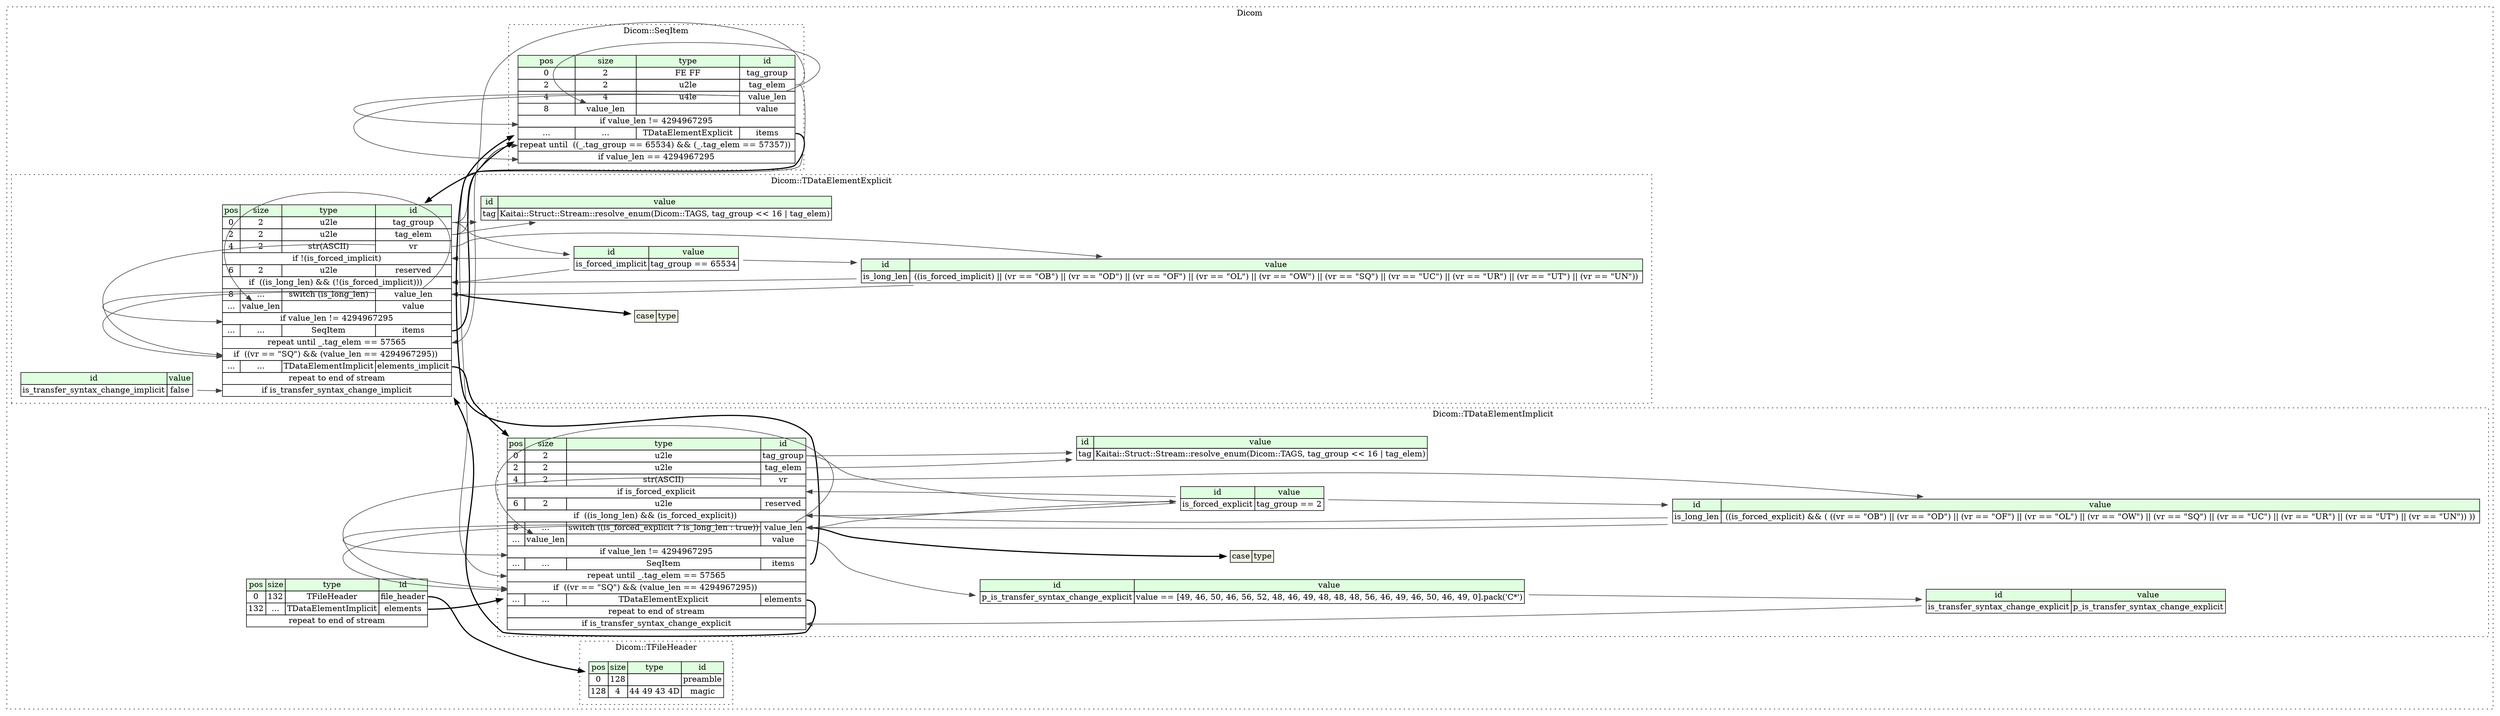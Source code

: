 digraph {
	rankdir=LR;
	node [shape=plaintext];
	subgraph cluster__dicom {
		label="Dicom";
		graph[style=dotted];

		dicom__seq [label=<<TABLE BORDER="0" CELLBORDER="1" CELLSPACING="0">
			<TR><TD BGCOLOR="#E0FFE0">pos</TD><TD BGCOLOR="#E0FFE0">size</TD><TD BGCOLOR="#E0FFE0">type</TD><TD BGCOLOR="#E0FFE0">id</TD></TR>
			<TR><TD PORT="file_header_pos">0</TD><TD PORT="file_header_size">132</TD><TD>TFileHeader</TD><TD PORT="file_header_type">file_header</TD></TR>
			<TR><TD PORT="elements_pos">132</TD><TD PORT="elements_size">...</TD><TD>TDataElementImplicit</TD><TD PORT="elements_type">elements</TD></TR>
			<TR><TD COLSPAN="4" PORT="elements__repeat">repeat to end of stream</TD></TR>
		</TABLE>>];
		subgraph cluster__seq_item {
			label="Dicom::SeqItem";
			graph[style=dotted];

			seq_item__seq [label=<<TABLE BORDER="0" CELLBORDER="1" CELLSPACING="0">
				<TR><TD BGCOLOR="#E0FFE0">pos</TD><TD BGCOLOR="#E0FFE0">size</TD><TD BGCOLOR="#E0FFE0">type</TD><TD BGCOLOR="#E0FFE0">id</TD></TR>
				<TR><TD PORT="tag_group_pos">0</TD><TD PORT="tag_group_size">2</TD><TD>FE FF</TD><TD PORT="tag_group_type">tag_group</TD></TR>
				<TR><TD PORT="tag_elem_pos">2</TD><TD PORT="tag_elem_size">2</TD><TD>u2le</TD><TD PORT="tag_elem_type">tag_elem</TD></TR>
				<TR><TD PORT="value_len_pos">4</TD><TD PORT="value_len_size">4</TD><TD>u4le</TD><TD PORT="value_len_type">value_len</TD></TR>
				<TR><TD PORT="value_pos">8</TD><TD PORT="value_size">value_len</TD><TD></TD><TD PORT="value_type">value</TD></TR>
				<TR><TD COLSPAN="4" PORT="value__if">if value_len != 4294967295</TD></TR>
				<TR><TD PORT="items_pos">...</TD><TD PORT="items_size">...</TD><TD>TDataElementExplicit</TD><TD PORT="items_type">items</TD></TR>
				<TR><TD COLSPAN="4" PORT="items__repeat">repeat until  ((_.tag_group == 65534) &amp;&amp; (_.tag_elem == 57357)) </TD></TR>
				<TR><TD COLSPAN="4" PORT="items__if">if value_len == 4294967295</TD></TR>
			</TABLE>>];
		}
		subgraph cluster__t_data_element_explicit {
			label="Dicom::TDataElementExplicit";
			graph[style=dotted];

			t_data_element_explicit__seq [label=<<TABLE BORDER="0" CELLBORDER="1" CELLSPACING="0">
				<TR><TD BGCOLOR="#E0FFE0">pos</TD><TD BGCOLOR="#E0FFE0">size</TD><TD BGCOLOR="#E0FFE0">type</TD><TD BGCOLOR="#E0FFE0">id</TD></TR>
				<TR><TD PORT="tag_group_pos">0</TD><TD PORT="tag_group_size">2</TD><TD>u2le</TD><TD PORT="tag_group_type">tag_group</TD></TR>
				<TR><TD PORT="tag_elem_pos">2</TD><TD PORT="tag_elem_size">2</TD><TD>u2le</TD><TD PORT="tag_elem_type">tag_elem</TD></TR>
				<TR><TD PORT="vr_pos">4</TD><TD PORT="vr_size">2</TD><TD>str(ASCII)</TD><TD PORT="vr_type">vr</TD></TR>
				<TR><TD COLSPAN="4" PORT="vr__if">if !(is_forced_implicit)</TD></TR>
				<TR><TD PORT="reserved_pos">6</TD><TD PORT="reserved_size">2</TD><TD>u2le</TD><TD PORT="reserved_type">reserved</TD></TR>
				<TR><TD COLSPAN="4" PORT="reserved__if">if  ((is_long_len) &amp;&amp; (!(is_forced_implicit))) </TD></TR>
				<TR><TD PORT="value_len_pos">8</TD><TD PORT="value_len_size">...</TD><TD>switch (is_long_len)</TD><TD PORT="value_len_type">value_len</TD></TR>
				<TR><TD PORT="value_pos">...</TD><TD PORT="value_size">value_len</TD><TD></TD><TD PORT="value_type">value</TD></TR>
				<TR><TD COLSPAN="4" PORT="value__if">if value_len != 4294967295</TD></TR>
				<TR><TD PORT="items_pos">...</TD><TD PORT="items_size">...</TD><TD>SeqItem</TD><TD PORT="items_type">items</TD></TR>
				<TR><TD COLSPAN="4" PORT="items__repeat">repeat until _.tag_elem == 57565</TD></TR>
				<TR><TD COLSPAN="4" PORT="items__if">if  ((vr == &quot;SQ&quot;) &amp;&amp; (value_len == 4294967295)) </TD></TR>
				<TR><TD PORT="elements_implicit_pos">...</TD><TD PORT="elements_implicit_size">...</TD><TD>TDataElementImplicit</TD><TD PORT="elements_implicit_type">elements_implicit</TD></TR>
				<TR><TD COLSPAN="4" PORT="elements_implicit__repeat">repeat to end of stream</TD></TR>
				<TR><TD COLSPAN="4" PORT="elements_implicit__if">if is_transfer_syntax_change_implicit</TD></TR>
			</TABLE>>];
			t_data_element_explicit__inst__is_forced_implicit [label=<<TABLE BORDER="0" CELLBORDER="1" CELLSPACING="0">
				<TR><TD BGCOLOR="#E0FFE0">id</TD><TD BGCOLOR="#E0FFE0">value</TD></TR>
				<TR><TD>is_forced_implicit</TD><TD>tag_group == 65534</TD></TR>
			</TABLE>>];
			t_data_element_explicit__inst__is_long_len [label=<<TABLE BORDER="0" CELLBORDER="1" CELLSPACING="0">
				<TR><TD BGCOLOR="#E0FFE0">id</TD><TD BGCOLOR="#E0FFE0">value</TD></TR>
				<TR><TD>is_long_len</TD><TD> ((is_forced_implicit) || (vr == &quot;OB&quot;) || (vr == &quot;OD&quot;) || (vr == &quot;OF&quot;) || (vr == &quot;OL&quot;) || (vr == &quot;OW&quot;) || (vr == &quot;SQ&quot;) || (vr == &quot;UC&quot;) || (vr == &quot;UR&quot;) || (vr == &quot;UT&quot;) || (vr == &quot;UN&quot;)) </TD></TR>
			</TABLE>>];
			t_data_element_explicit__inst__is_transfer_syntax_change_implicit [label=<<TABLE BORDER="0" CELLBORDER="1" CELLSPACING="0">
				<TR><TD BGCOLOR="#E0FFE0">id</TD><TD BGCOLOR="#E0FFE0">value</TD></TR>
				<TR><TD>is_transfer_syntax_change_implicit</TD><TD>false</TD></TR>
			</TABLE>>];
			t_data_element_explicit__inst__tag [label=<<TABLE BORDER="0" CELLBORDER="1" CELLSPACING="0">
				<TR><TD BGCOLOR="#E0FFE0">id</TD><TD BGCOLOR="#E0FFE0">value</TD></TR>
				<TR><TD>tag</TD><TD>Kaitai::Struct::Stream::resolve_enum(Dicom::TAGS, tag_group &lt;&lt; 16 | tag_elem)</TD></TR>
			</TABLE>>];
t_data_element_explicit__seq_value_len_switch [label=<<TABLE BORDER="0" CELLBORDER="1" CELLSPACING="0">
	<TR><TD BGCOLOR="#F0F2E4">case</TD><TD BGCOLOR="#F0F2E4">type</TD></TR>
</TABLE>>];
		}
		subgraph cluster__t_data_element_implicit {
			label="Dicom::TDataElementImplicit";
			graph[style=dotted];

			t_data_element_implicit__seq [label=<<TABLE BORDER="0" CELLBORDER="1" CELLSPACING="0">
				<TR><TD BGCOLOR="#E0FFE0">pos</TD><TD BGCOLOR="#E0FFE0">size</TD><TD BGCOLOR="#E0FFE0">type</TD><TD BGCOLOR="#E0FFE0">id</TD></TR>
				<TR><TD PORT="tag_group_pos">0</TD><TD PORT="tag_group_size">2</TD><TD>u2le</TD><TD PORT="tag_group_type">tag_group</TD></TR>
				<TR><TD PORT="tag_elem_pos">2</TD><TD PORT="tag_elem_size">2</TD><TD>u2le</TD><TD PORT="tag_elem_type">tag_elem</TD></TR>
				<TR><TD PORT="vr_pos">4</TD><TD PORT="vr_size">2</TD><TD>str(ASCII)</TD><TD PORT="vr_type">vr</TD></TR>
				<TR><TD COLSPAN="4" PORT="vr__if">if is_forced_explicit</TD></TR>
				<TR><TD PORT="reserved_pos">6</TD><TD PORT="reserved_size">2</TD><TD>u2le</TD><TD PORT="reserved_type">reserved</TD></TR>
				<TR><TD COLSPAN="4" PORT="reserved__if">if  ((is_long_len) &amp;&amp; (is_forced_explicit)) </TD></TR>
				<TR><TD PORT="value_len_pos">8</TD><TD PORT="value_len_size">...</TD><TD>switch ((is_forced_explicit ? is_long_len : true))</TD><TD PORT="value_len_type">value_len</TD></TR>
				<TR><TD PORT="value_pos">...</TD><TD PORT="value_size">value_len</TD><TD></TD><TD PORT="value_type">value</TD></TR>
				<TR><TD COLSPAN="4" PORT="value__if">if value_len != 4294967295</TD></TR>
				<TR><TD PORT="items_pos">...</TD><TD PORT="items_size">...</TD><TD>SeqItem</TD><TD PORT="items_type">items</TD></TR>
				<TR><TD COLSPAN="4" PORT="items__repeat">repeat until _.tag_elem == 57565</TD></TR>
				<TR><TD COLSPAN="4" PORT="items__if">if  ((vr == &quot;SQ&quot;) &amp;&amp; (value_len == 4294967295)) </TD></TR>
				<TR><TD PORT="elements_pos">...</TD><TD PORT="elements_size">...</TD><TD>TDataElementExplicit</TD><TD PORT="elements_type">elements</TD></TR>
				<TR><TD COLSPAN="4" PORT="elements__repeat">repeat to end of stream</TD></TR>
				<TR><TD COLSPAN="4" PORT="elements__if">if is_transfer_syntax_change_explicit</TD></TR>
			</TABLE>>];
			t_data_element_implicit__inst__is_forced_explicit [label=<<TABLE BORDER="0" CELLBORDER="1" CELLSPACING="0">
				<TR><TD BGCOLOR="#E0FFE0">id</TD><TD BGCOLOR="#E0FFE0">value</TD></TR>
				<TR><TD>is_forced_explicit</TD><TD>tag_group == 2</TD></TR>
			</TABLE>>];
			t_data_element_implicit__inst__is_long_len [label=<<TABLE BORDER="0" CELLBORDER="1" CELLSPACING="0">
				<TR><TD BGCOLOR="#E0FFE0">id</TD><TD BGCOLOR="#E0FFE0">value</TD></TR>
				<TR><TD>is_long_len</TD><TD> ((is_forced_explicit) &amp;&amp; ( ((vr == &quot;OB&quot;) || (vr == &quot;OD&quot;) || (vr == &quot;OF&quot;) || (vr == &quot;OL&quot;) || (vr == &quot;OW&quot;) || (vr == &quot;SQ&quot;) || (vr == &quot;UC&quot;) || (vr == &quot;UR&quot;) || (vr == &quot;UT&quot;) || (vr == &quot;UN&quot;)) )) </TD></TR>
			</TABLE>>];
			t_data_element_implicit__inst__is_transfer_syntax_change_explicit [label=<<TABLE BORDER="0" CELLBORDER="1" CELLSPACING="0">
				<TR><TD BGCOLOR="#E0FFE0">id</TD><TD BGCOLOR="#E0FFE0">value</TD></TR>
				<TR><TD>is_transfer_syntax_change_explicit</TD><TD>p_is_transfer_syntax_change_explicit</TD></TR>
			</TABLE>>];
			t_data_element_implicit__inst__p_is_transfer_syntax_change_explicit [label=<<TABLE BORDER="0" CELLBORDER="1" CELLSPACING="0">
				<TR><TD BGCOLOR="#E0FFE0">id</TD><TD BGCOLOR="#E0FFE0">value</TD></TR>
				<TR><TD>p_is_transfer_syntax_change_explicit</TD><TD>value == [49, 46, 50, 46, 56, 52, 48, 46, 49, 48, 48, 48, 56, 46, 49, 46, 50, 46, 49, 0].pack('C*')</TD></TR>
			</TABLE>>];
			t_data_element_implicit__inst__tag [label=<<TABLE BORDER="0" CELLBORDER="1" CELLSPACING="0">
				<TR><TD BGCOLOR="#E0FFE0">id</TD><TD BGCOLOR="#E0FFE0">value</TD></TR>
				<TR><TD>tag</TD><TD>Kaitai::Struct::Stream::resolve_enum(Dicom::TAGS, tag_group &lt;&lt; 16 | tag_elem)</TD></TR>
			</TABLE>>];
t_data_element_implicit__seq_value_len_switch [label=<<TABLE BORDER="0" CELLBORDER="1" CELLSPACING="0">
	<TR><TD BGCOLOR="#F0F2E4">case</TD><TD BGCOLOR="#F0F2E4">type</TD></TR>
</TABLE>>];
		}
		subgraph cluster__t_file_header {
			label="Dicom::TFileHeader";
			graph[style=dotted];

			t_file_header__seq [label=<<TABLE BORDER="0" CELLBORDER="1" CELLSPACING="0">
				<TR><TD BGCOLOR="#E0FFE0">pos</TD><TD BGCOLOR="#E0FFE0">size</TD><TD BGCOLOR="#E0FFE0">type</TD><TD BGCOLOR="#E0FFE0">id</TD></TR>
				<TR><TD PORT="preamble_pos">0</TD><TD PORT="preamble_size">128</TD><TD></TD><TD PORT="preamble_type">preamble</TD></TR>
				<TR><TD PORT="magic_pos">128</TD><TD PORT="magic_size">4</TD><TD>44 49 43 4D</TD><TD PORT="magic_type">magic</TD></TR>
			</TABLE>>];
		}
	}
	dicom__seq:file_header_type -> t_file_header__seq [style=bold];
	dicom__seq:elements_type -> t_data_element_implicit__seq [style=bold];
	seq_item__seq:value_len_type -> seq_item__seq:value_size [color="#404040"];
	seq_item__seq:value_len_type -> seq_item__seq:value__if [color="#404040"];
	seq_item__seq:items_type -> t_data_element_explicit__seq [style=bold];
	t_data_element_explicit__seq:tag_group_type -> seq_item__seq:items__repeat [color="#404040"];
	t_data_element_explicit__seq:tag_elem_type -> seq_item__seq:items__repeat [color="#404040"];
	seq_item__seq:value_len_type -> seq_item__seq:items__if [color="#404040"];
	t_data_element_explicit__inst__is_forced_implicit:is_forced_implicit_type -> t_data_element_explicit__seq:vr__if [color="#404040"];
	t_data_element_explicit__inst__is_long_len:is_long_len_type -> t_data_element_explicit__seq:reserved__if [color="#404040"];
	t_data_element_explicit__inst__is_forced_implicit:is_forced_implicit_type -> t_data_element_explicit__seq:reserved__if [color="#404040"];
	t_data_element_explicit__seq:value_len_type -> t_data_element_explicit__seq_value_len_switch [style=bold];
	t_data_element_explicit__inst__is_long_len:is_long_len_type -> t_data_element_explicit__seq:value_len_type [color="#404040"];
	t_data_element_explicit__seq:value_len_type -> t_data_element_explicit__seq:value_size [color="#404040"];
	t_data_element_explicit__seq:value_len_type -> t_data_element_explicit__seq:value__if [color="#404040"];
	t_data_element_explicit__seq:items_type -> seq_item__seq [style=bold];
	seq_item__seq:tag_elem_type -> t_data_element_explicit__seq:items__repeat [color="#404040"];
	t_data_element_explicit__seq:vr_type -> t_data_element_explicit__seq:items__if [color="#404040"];
	t_data_element_explicit__seq:value_len_type -> t_data_element_explicit__seq:items__if [color="#404040"];
	t_data_element_explicit__seq:elements_implicit_type -> t_data_element_implicit__seq [style=bold];
	t_data_element_explicit__inst__is_transfer_syntax_change_implicit:is_transfer_syntax_change_implicit_type -> t_data_element_explicit__seq:elements_implicit__if [color="#404040"];
	t_data_element_explicit__seq:tag_group_type -> t_data_element_explicit__inst__is_forced_implicit [color="#404040"];
	t_data_element_explicit__inst__is_forced_implicit:is_forced_implicit_type -> t_data_element_explicit__inst__is_long_len [color="#404040"];
	t_data_element_explicit__seq:vr_type -> t_data_element_explicit__inst__is_long_len [color="#404040"];
	t_data_element_explicit__seq:tag_group_type -> t_data_element_explicit__inst__tag [color="#404040"];
	t_data_element_explicit__seq:tag_elem_type -> t_data_element_explicit__inst__tag [color="#404040"];
	t_data_element_implicit__inst__is_forced_explicit:is_forced_explicit_type -> t_data_element_implicit__seq:vr__if [color="#404040"];
	t_data_element_implicit__inst__is_long_len:is_long_len_type -> t_data_element_implicit__seq:reserved__if [color="#404040"];
	t_data_element_implicit__inst__is_forced_explicit:is_forced_explicit_type -> t_data_element_implicit__seq:reserved__if [color="#404040"];
	t_data_element_implicit__seq:value_len_type -> t_data_element_implicit__seq_value_len_switch [style=bold];
	t_data_element_implicit__inst__is_forced_explicit:is_forced_explicit_type -> t_data_element_implicit__seq:value_len_type [color="#404040"];
	t_data_element_implicit__inst__is_long_len:is_long_len_type -> t_data_element_implicit__seq:value_len_type [color="#404040"];
	t_data_element_implicit__seq:value_len_type -> t_data_element_implicit__seq:value_size [color="#404040"];
	t_data_element_implicit__seq:value_len_type -> t_data_element_implicit__seq:value__if [color="#404040"];
	t_data_element_implicit__seq:items_type -> seq_item__seq [style=bold];
	seq_item__seq:tag_elem_type -> t_data_element_implicit__seq:items__repeat [color="#404040"];
	t_data_element_implicit__seq:vr_type -> t_data_element_implicit__seq:items__if [color="#404040"];
	t_data_element_implicit__seq:value_len_type -> t_data_element_implicit__seq:items__if [color="#404040"];
	t_data_element_implicit__seq:elements_type -> t_data_element_explicit__seq [style=bold];
	t_data_element_implicit__inst__is_transfer_syntax_change_explicit:is_transfer_syntax_change_explicit_type -> t_data_element_implicit__seq:elements__if [color="#404040"];
	t_data_element_implicit__seq:tag_group_type -> t_data_element_implicit__inst__is_forced_explicit [color="#404040"];
	t_data_element_implicit__inst__is_forced_explicit:is_forced_explicit_type -> t_data_element_implicit__inst__is_long_len [color="#404040"];
	t_data_element_implicit__seq:vr_type -> t_data_element_implicit__inst__is_long_len [color="#404040"];
	t_data_element_implicit__inst__p_is_transfer_syntax_change_explicit:p_is_transfer_syntax_change_explicit_type -> t_data_element_implicit__inst__is_transfer_syntax_change_explicit [color="#404040"];
	t_data_element_implicit__seq:value_type -> t_data_element_implicit__inst__p_is_transfer_syntax_change_explicit [color="#404040"];
	t_data_element_implicit__seq:tag_group_type -> t_data_element_implicit__inst__tag [color="#404040"];
	t_data_element_implicit__seq:tag_elem_type -> t_data_element_implicit__inst__tag [color="#404040"];
}
